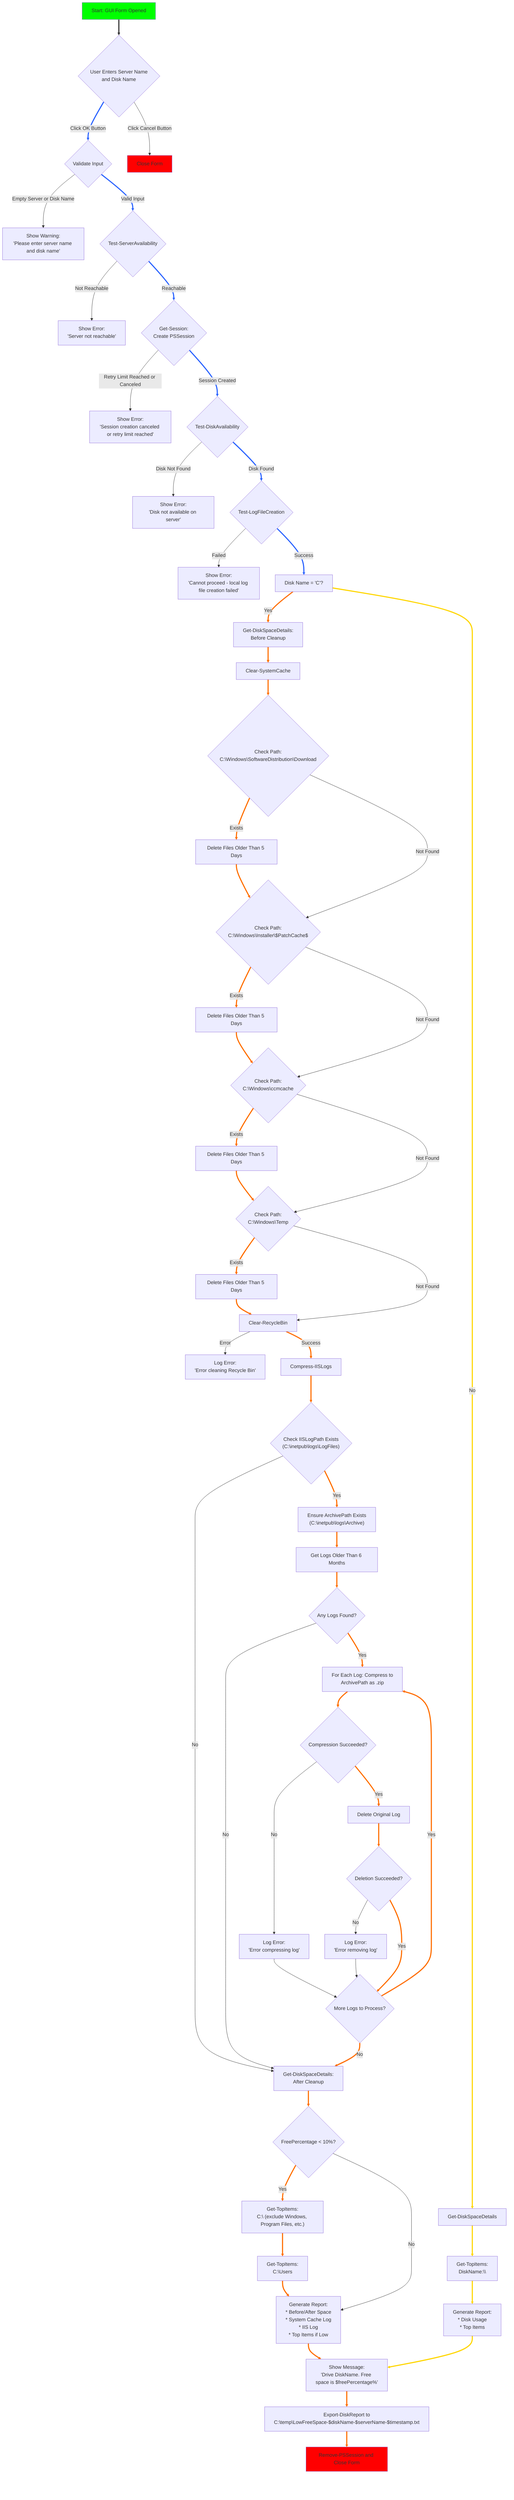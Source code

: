 flowchart TD
    A["Start: GUI Form Opened"] ==> B{"User Enters Server Name<br>and Disk Name"}
    B == Click OK Button ==> D{"Validate Input"}
    D -- Empty Server or Disk Name --> E@{ label: "Show Warning:<br>'Please enter server name and disk name'" }
    D == Valid Input ==> F{"Test-ServerAvailability"}
    F -- Not Reachable --> G@{ label: "Show Error:<br>'Server not reachable'" }
    F == Reachable ==> H{"Get-Session:<br>Create PSSession"}
    H -- Retry Limit Reached or Canceled --> I@{ label: "Show Error:<br>'Session creation canceled or retry limit reached'" }
    H == Session Created ==> J{"Test-DiskAvailability"}
    J -- Disk Not Found --> K@{ label: "Show Error:<br>'Disk not available on server'" }
    J == Disk Found ==> L{"Test-LogFileCreation"}
    L -- Failed --> M@{ label: "Show Error:<br>'Cannot proceed - local log file creation failed'" }
    L == Success ==> N@{ label: "Disk Name = 'C'?" }
    N == Yes ==> O["Get-DiskSpaceDetails:<br>Before Cleanup"]
    O ==> Q["Clear-SystemCache"]
    Q ==> Q1{"Check Path:<br>C:\Windows\SoftwareDistribution\Download"}
    Q1 == Exists ==> Q2["Delete Files Older Than 5 Days"]
    Q2 ==> Q3{"Check Path:<br>C:\Windows\Installer\$PatchCache$"}
    Q3 == Exists ==> Q4["Delete Files Older Than 5 Days"]
    Q4 ==> Q5{"Check Path:<br>C:\Windows\ccmcache"}
    Q5 == Exists ==> Q6["Delete Files Older Than 5 Days"]
    Q6 ==> Q7{"Check Path:<br>C:\Windows\Temp"}
    Q7 == Exists ==> Q8["Delete Files Older Than 5 Days"]
    Q8 ==> Q9["Clear-RecycleBin"]
    Q9 -- Error --> Q10@{ label: "Log Error:<br>'Error cleaning Recycle Bin'" }
    Q9 == Success ==> S["Compress-IISLogs"]
    Q1 -- Not Found --> Q3
    Q3 -- Not Found --> Q5
    Q5 -- Not Found --> Q7
    Q7 -- Not Found --> Q9
    S ==> S1{"Check IISLogPath Exists<br>(C:\inetpub\logs\LogFiles)"}
    S1 -- No --> T["Get-DiskSpaceDetails:<br>After Cleanup"]
    S1 == Yes ==> S2["Ensure ArchivePath Exists<br>(C:\inetpub\logs\Archive)"]
    S2 ==> S3["Get Logs Older Than 6 Months"]
    S3 ==> S4{"Any Logs Found?"}
    S4 -- No --> T
    S4 == Yes ==> S5["For Each Log: Compress to<br>ArchivePath as .zip"]
    S5 ==> S6{"Compression Succeeded?"}
    S6 -- No --> S7@{ label: "Log Error:<br>'Error compressing log'" }
    S6 == Yes ==> S8["Delete Original Log"]
    S8 ==> S9{"Deletion Succeeded?"}
    S9 -- No --> S10@{ label: "Log Error:<br>'Error removing log'" }
    S9 == Yes ==> S11{"More Logs to Process?"}
    S11 == Yes ==> S5
    S11 == No ==> T
    S7 --> S11
    S10 --> S11
    T ==> U{"FreePercentage &lt; 10%?"}
    U == Yes ==> V["Get-TopItems:<br>C:\ (exclude Windows, Program Files, etc.)"]
    V ==> W["Get-TopItems:<br>C:\Users"]
    W ==> X["Generate Report:<br>* Before/After Space<br>* System Cache Log<br>* IIS Log<br>* Top Items if Low"]
    U -- No --> X
    N == No ==> AA["Get-DiskSpaceDetails"]
    AA ==> AB["Get-TopItems:<br>DiskName:\\"]
    AB ==> X2["Generate Report:<br>* Disk Usage<br>* Top Items"]
    X ==> Y@{ label: "Show Message:<br>'Drive DiskName. Free space is $freePercentage%'" }
    X2 ==> Y
    Y ==> Z["Export-DiskReport to<br>C:\temp\LowFreeSpace-$diskName-$serverName-$timestamp.txt"]
    Z ==> AE["Remove-PSSession and Close Form"]
    B -- Click Cancel Button --> AF["Close Form"]

     A:::green
     AE:::red
     AF:::red
    classDef green fill:#00FF00
    classDef red fill:#FF0000
    linkStyle 1 stroke:#2962FF,fill:none
    linkStyle 3 stroke:#2962FF,fill:none
    linkStyle 5 stroke:#2962FF,fill:none
    linkStyle 7 stroke:#2962FF,fill:none
    linkStyle 9 stroke:#2962FF,fill:none
    linkStyle 11 stroke:#2962FF,fill:none
    linkStyle 12 stroke:#FF6D00,fill:none
    linkStyle 13 stroke:#FF6D00,fill:none
    linkStyle 14 stroke:#FF6D00,fill:none
    linkStyle 15 stroke:#FF6D00,fill:none
    linkStyle 16 stroke:#FF6D00,fill:none
    linkStyle 17 stroke:#FF6D00,fill:none
    linkStyle 18 stroke:#FF6D00,fill:none
    linkStyle 19 stroke:#FF6D00,fill:none
    linkStyle 20 stroke:#FF6D00,fill:none
    linkStyle 21 stroke:#FF6D00,fill:none
    linkStyle 22 stroke:#FF6D00,fill:none
    linkStyle 24 stroke:#FF6D00,fill:none
    linkStyle 29 stroke:#FF6D00,fill:none
    linkStyle 31 stroke:#FF6D00,fill:none
    linkStyle 32 stroke:#FF6D00,fill:none
    linkStyle 33 stroke:#FF6D00,fill:none
    linkStyle 35 stroke:#FF6D00,fill:none
    linkStyle 36 stroke:#FF6D00,fill:none
    linkStyle 38 stroke:#FF6D00,fill:none
    linkStyle 39 stroke:#FF6D00,fill:none
    linkStyle 41 stroke:#FF6D00,fill:none
    linkStyle 42 stroke:#FF6D00,fill:none
    linkStyle 43 stroke:#FF6D00,fill:none
    linkStyle 46 stroke:#FF6D00,fill:none
    linkStyle 47 stroke:#FF6D00,fill:none
    linkStyle 48 stroke:#FF6D00,fill:none
    linkStyle 49 stroke:#FF6D00,fill:none
    linkStyle 51 stroke:#FFD600,fill:none
    linkStyle 52 stroke:#FFD600,fill:none
    linkStyle 53 stroke:#FFD600,fill:none
    linkStyle 54 stroke:#FF6D00,fill:none
    linkStyle 55 stroke:#FFD600,fill:none
    linkStyle 56 stroke:#FF6D00,fill:none
    linkStyle 57 stroke:#FF6D00